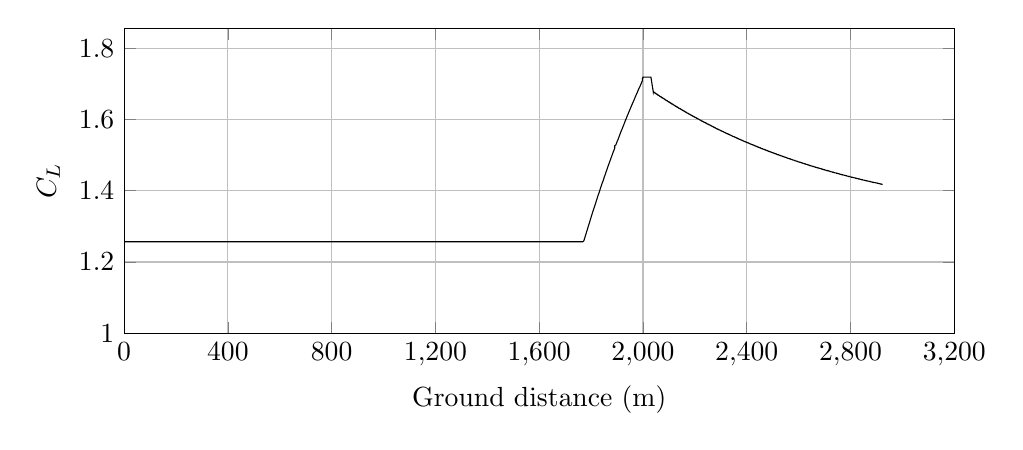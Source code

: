 %CL_vs_GroundDistance
\begin{tikzpicture}

\begin{axis}[
width=\textwidth,
height=0.45\textwidth,
scaled ticks=false, tick label style={/pgf/number format/fixed},
xmin=0.0,
xmax=3200,
xtick={0,400,800,1200,1600,2000,2400,2800,3200},
xlabel={Ground distance (m)},
xmajorgrids,
ymin=1.0,
ymax=1.856,
ylabel={$C_L$},
ymajorgrids,
legend style={at={(1.03,0.5)},anchor=west,draw=black,fill=white,legend cell align=left}
]

\addplot [
color=black,
solid
]
table[row sep=crcr]{
1.36E-8	1.257\\
3.027E-7	1.257\\
2.959E-6	1.257\\
1.539E-5	1.257\\
5.361E-5	1.257\\
1.622E-4	1.257\\
3.721E-4	1.257\\
6.84E-4	1.257\\
0.001	1.257\\
0.002	1.257\\
0.002	1.257\\
0.003	1.257\\
0.004	1.257\\
0.005	1.257\\
0.006	1.257\\
0.007	1.257\\
0.008	1.257\\
0.009	1.257\\
0.01	1.257\\
0.012	1.257\\
0.013	1.257\\
0.015	1.257\\
0.017	1.257\\
0.019	1.257\\
0.021	1.257\\
0.023	1.257\\
0.025	1.257\\
0.027	1.257\\
0.03	1.257\\
0.032	1.257\\
0.035	1.257\\
0.037	1.257\\
0.04	1.257\\
0.043	1.257\\
0.046	1.257\\
0.049	1.257\\
0.052	1.257\\
0.055	1.257\\
0.059	1.257\\
0.062	1.257\\
0.066	1.257\\
0.07	1.257\\
0.073	1.257\\
0.077	1.257\\
0.081	1.257\\
0.085	1.257\\
0.09	1.257\\
0.094	1.257\\
0.098	1.257\\
0.103	1.257\\
0.108	1.257\\
0.112	1.257\\
0.117	1.257\\
0.122	1.257\\
0.127	1.257\\
0.132	1.257\\
0.138	1.257\\
0.143	1.257\\
0.148	1.257\\
0.154	1.257\\
0.16	1.257\\
0.166	1.257\\
0.172	1.257\\
0.178	1.257\\
0.184	1.257\\
0.19	1.257\\
0.196	1.257\\
0.203	1.257\\
0.21	1.257\\
0.216	1.257\\
0.223	1.257\\
0.23	1.257\\
0.237	1.257\\
0.244	1.257\\
0.251	1.257\\
0.259	1.257\\
0.266	1.257\\
0.274	1.257\\
0.282	1.257\\
0.289	1.257\\
0.298	1.257\\
0.306	1.257\\
0.314	1.257\\
0.322	1.257\\
0.33	1.257\\
0.339	1.257\\
0.347	1.257\\
0.356	1.257\\
0.365	1.257\\
0.374	1.257\\
0.384	1.257\\
0.393	1.257\\
0.402	1.257\\
0.412	1.257\\
0.421	1.257\\
0.431	1.257\\
0.441	1.257\\
0.451	1.257\\
0.461	1.257\\
0.472	1.257\\
0.482	1.257\\
0.493	1.257\\
0.504	1.257\\
0.514	1.257\\
0.525	1.257\\
0.536	1.257\\
0.547	1.257\\
0.559	1.257\\
0.57	1.257\\
0.582	1.257\\
0.594	1.257\\
0.605	1.257\\
0.617	1.257\\
0.63	1.257\\
0.642	1.257\\
0.654	1.257\\
0.667	1.257\\
0.68	1.257\\
0.693	1.257\\
0.706	1.257\\
0.718	1.257\\
0.732	1.257\\
0.745	1.257\\
0.759	1.257\\
0.773	1.257\\
0.786	1.257\\
0.8	1.257\\
0.815	1.257\\
0.829	1.257\\
0.844	1.257\\
0.858	1.257\\
0.873	1.257\\
0.888	1.257\\
0.903	1.257\\
0.918	1.257\\
0.934	1.257\\
0.949	1.257\\
0.965	1.257\\
0.98	1.257\\
0.996	1.257\\
1.012	1.257\\
1.028	1.257\\
1.044	1.257\\
1.061	1.257\\
1.077	1.257\\
1.094	1.257\\
1.111	1.257\\
1.128	1.257\\
1.145	1.257\\
1.162	1.257\\
1.18	1.257\\
1.198	1.257\\
1.215	1.257\\
1.234	1.257\\
1.252	1.257\\
1.27	1.257\\
1.289	1.257\\
1.308	1.257\\
1.327	1.257\\
1.346	1.257\\
1.365	1.257\\
1.385	1.257\\
1.405	1.257\\
1.425	1.257\\
1.445	1.257\\
1.466	1.257\\
1.485	1.257\\
1.505	1.257\\
1.526	1.257\\
1.546	1.257\\
1.567	1.257\\
1.588	1.257\\
1.609	1.257\\
1.63	1.257\\
1.652	1.257\\
1.674	1.257\\
1.696	1.257\\
1.717	1.257\\
1.74	1.257\\
1.763	1.257\\
1.786	1.257\\
1.809	1.257\\
1.832	1.257\\
1.856	1.257\\
1.879	1.257\\
1.903	1.257\\
1.927	1.257\\
1.952	1.257\\
1.976	1.257\\
2.0	1.257\\
2.025	1.257\\
2.05	1.257\\
2.075	1.257\\
2.1	1.257\\
2.126	1.257\\
2.152	1.257\\
2.177	1.257\\
2.203	1.257\\
2.23	1.257\\
2.257	1.257\\
2.284	1.257\\
2.311	1.257\\
2.339	1.257\\
2.366	1.257\\
2.394	1.257\\
2.422	1.257\\
2.45	1.257\\
2.479	1.257\\
2.507	1.257\\
2.535	1.257\\
2.563	1.257\\
2.592	1.257\\
2.621	1.257\\
2.65	1.257\\
2.68	1.257\\
2.709	1.257\\
2.74	1.257\\
2.77	1.257\\
2.801	1.257\\
2.832	1.257\\
2.862	1.257\\
2.893	1.257\\
2.924	1.257\\
2.955	1.257\\
2.987	1.257\\
3.019	1.257\\
3.051	1.257\\
3.083	1.257\\
3.115	1.257\\
3.149	1.257\\
3.182	1.257\\
3.214	1.257\\
3.248	1.257\\
3.282	1.257\\
3.316	1.257\\
3.351	1.257\\
3.386	1.257\\
3.422	1.257\\
3.456	1.257\\
3.491	1.257\\
3.526	1.257\\
3.561	1.257\\
3.597	1.257\\
3.633	1.257\\
3.67	1.257\\
3.708	1.257\\
3.745	1.257\\
3.783	1.257\\
3.821	1.257\\
3.859	1.257\\
3.897	1.257\\
3.935	1.257\\
3.974	1.257\\
4.012	1.257\\
4.052	1.257\\
4.09	1.257\\
4.129	1.257\\
4.168	1.257\\
4.208	1.257\\
4.248	1.257\\
4.289	1.257\\
4.33	1.257\\
4.371	1.257\\
4.412	1.257\\
4.454	1.257\\
4.495	1.257\\
4.537	1.257\\
4.581	1.257\\
4.623	1.257\\
4.666	1.257\\
4.709	1.257\\
4.752	1.257\\
4.796	1.257\\
4.841	1.257\\
4.885	1.257\\
4.929	1.257\\
4.973	1.257\\
5.017	1.257\\
5.063	1.257\\
5.108	1.257\\
5.154	1.257\\
5.199	1.257\\
5.244	1.257\\
5.292	1.257\\
5.338	1.257\\
5.386	1.257\\
5.434	1.257\\
5.481	1.257\\
5.53	1.257\\
5.579	1.257\\
5.626	1.257\\
5.675	1.257\\
5.725	1.257\\
5.774	1.257\\
5.826	1.257\\
5.874	1.257\\
5.923	1.257\\
5.973	1.257\\
6.023	1.257\\
6.074	1.257\\
6.125	1.257\\
6.177	1.257\\
6.23	1.257\\
6.283	1.257\\
6.335	1.257\\
6.388	1.257\\
6.441	1.257\\
6.495	1.257\\
6.55	1.257\\
6.604	1.257\\
6.658	1.257\\
6.712	1.257\\
6.767	1.257\\
6.822	1.257\\
6.877	1.257\\
6.934	1.257\\
6.989	1.257\\
7.046	1.257\\
7.103	1.257\\
7.16	1.257\\
7.218	1.257\\
7.277	1.257\\
7.335	1.257\\
7.393	1.257\\
7.452	1.257\\
7.512	1.257\\
7.573	1.257\\
7.632	1.257\\
7.693	1.257\\
7.753	1.257\\
7.814	1.257\\
7.876	1.257\\
7.938	1.257\\
8.001	1.257\\
8.065	1.257\\
8.127	1.257\\
8.19	1.257\\
8.253	1.257\\
8.316	1.257\\
8.38	1.257\\
8.445	1.257\\
8.51	1.257\\
8.574	1.257\\
8.639	1.257\\
8.707	1.257\\
8.773	1.257\\
8.839	1.257\\
8.906	1.257\\
8.972	1.257\\
9.039	1.257\\
9.107	1.257\\
9.175	1.257\\
9.244	1.257\\
9.312	1.257\\
9.382	1.257\\
9.451	1.257\\
9.521	1.257\\
9.591	1.257\\
9.662	1.257\\
9.734	1.257\\
9.806	1.257\\
9.878	1.257\\
9.952	1.257\\
10.024	1.257\\
10.096	1.257\\
10.168	1.257\\
10.241	1.257\\
10.315	1.257\\
10.39	1.257\\
10.465	1.257\\
10.541	1.257\\
10.618	1.257\\
10.693	1.257\\
10.77	1.257\\
10.847	1.257\\
10.925	1.257\\
11.003	1.257\\
11.082	1.257\\
11.159	1.257\\
11.239	1.257\\
11.317	1.257\\
11.396	1.257\\
11.478	1.257\\
11.557	1.257\\
11.637	1.257\\
11.718	1.257\\
11.8	1.257\\
11.882	1.257\\
11.964	1.257\\
12.046	1.257\\
12.13	1.257\\
12.214	1.257\\
12.296	1.257\\
12.381	1.257\\
12.465	1.257\\
12.55	1.257\\
12.635	1.257\\
12.721	1.257\\
12.807	1.257\\
12.893	1.257\\
12.978	1.257\\
13.065	1.257\\
13.152	1.257\\
13.241	1.257\\
13.33	1.257\\
13.417	1.257\\
13.507	1.257\\
13.596	1.257\\
13.687	1.257\\
13.779	1.257\\
13.873	1.257\\
13.964	1.257\\
14.056	1.257\\
14.149	1.257\\
14.243	1.257\\
14.339	1.257\\
14.431	1.257\\
14.524	1.257\\
14.619	1.257\\
14.715	1.257\\
14.81	1.257\\
14.903	1.257\\
15.001	1.257\\
15.098	1.257\\
15.197	1.257\\
15.295	1.257\\
15.393	1.257\\
15.49	1.257\\
15.588	1.257\\
15.688	1.257\\
15.787	1.257\\
15.887	1.257\\
15.988	1.257\\
16.088	1.257\\
16.191	1.257\\
16.292	1.257\\
16.396	1.257\\
16.498	1.257\\
16.601	1.257\\
16.706	1.257\\
16.811	1.257\\
16.918	1.257\\
17.023	1.257\\
17.129	1.257\\
17.235	1.257\\
17.341	1.257\\
17.448	1.257\\
17.557	1.257\\
17.666	1.257\\
17.775	1.257\\
17.885	1.257\\
17.996	1.257\\
18.109	1.257\\
18.22	1.257\\
18.333	1.257\\
18.445	1.257\\
18.557	1.257\\
18.669	1.257\\
18.782	1.257\\
18.896	1.257\\
19.009	1.257\\
19.124	1.257\\
19.241	1.257\\
19.355	1.257\\
19.47	1.257\\
19.585	1.257\\
19.705	1.257\\
19.821	1.257\\
19.941	1.257\\
20.061	1.257\\
20.177	1.257\\
20.298	1.257\\
20.42	1.257\\
20.542	1.257\\
20.662	1.257\\
20.784	1.257\\
20.904	1.257\\
21.028	1.257\\
21.148	1.257\\
21.271	1.257\\
21.393	1.257\\
21.514	1.257\\
21.637	1.257\\
21.759	1.257\\
21.885	1.257\\
22.01	1.257\\
22.136	1.257\\
22.264	1.257\\
22.393	1.257\\
22.521	1.257\\
22.649	1.257\\
22.775	1.257\\
22.903	1.257\\
23.032	1.257\\
23.163	1.257\\
23.295	1.257\\
23.427	1.257\\
23.559	1.257\\
23.687	1.257\\
23.818	1.257\\
23.948	1.257\\
24.077	1.257\\
24.21	1.257\\
24.345	1.257\\
24.477	1.257\\
24.61	1.257\\
24.747	1.257\\
24.883	1.257\\
25.017	1.257\\
25.154	1.257\\
25.29	1.257\\
25.425	1.257\\
25.562	1.257\\
25.701	1.257\\
25.837	1.257\\
25.975	1.257\\
26.003	1.257\\
26.021	1.257\\
26.031	1.257\\
26.058	1.257\\
26.061	1.257\\
26.064	1.257\\
26.066	1.257\\
26.068	1.257\\
26.07	1.257\\
26.078	1.257\\
26.103	1.257\\
26.167	1.257\\
26.298	1.257\\
26.427	1.257\\
26.556	1.257\\
26.686	1.257\\
26.818	1.257\\
26.949	1.257\\
27.08	1.257\\
27.215	1.257\\
27.348	1.257\\
27.482	1.257\\
27.617	1.257\\
27.753	1.257\\
27.889	1.257\\
28.024	1.257\\
28.161	1.257\\
28.298	1.257\\
28.435	1.257\\
28.574	1.257\\
28.714	1.257\\
28.853	1.257\\
28.992	1.257\\
29.133	1.257\\
29.275	1.257\\
29.416	1.257\\
29.558	1.257\\
29.702	1.257\\
29.847	1.257\\
29.99	1.257\\
30.132	1.257\\
30.277	1.257\\
30.422	1.257\\
30.566	1.257\\
30.712	1.257\\
30.857	1.257\\
31.007	1.257\\
31.154	1.257\\
31.303	1.257\\
31.451	1.257\\
31.603	1.257\\
31.755	1.257\\
31.906	1.257\\
32.056	1.257\\
32.21	1.257\\
32.36	1.257\\
32.512	1.257\\
32.665	1.257\\
32.821	1.257\\
32.977	1.257\\
33.131	1.257\\
33.289	1.257\\
33.444	1.257\\
33.6	1.257\\
33.757	1.257\\
33.917	1.257\\
34.074	1.257\\
34.233	1.257\\
34.393	1.257\\
34.554	1.257\\
34.714	1.257\\
34.876	1.257\\
35.037	1.257\\
35.2	1.257\\
35.363	1.257\\
35.527	1.257\\
35.691	1.257\\
35.855	1.257\\
36.017	1.257\\
36.182	1.257\\
36.349	1.257\\
36.514	1.257\\
36.681	1.257\\
36.846	1.257\\
37.013	1.257\\
37.182	1.257\\
37.351	1.257\\
37.52	1.257\\
37.69	1.257\\
37.86	1.257\\
38.028	1.257\\
38.199	1.257\\
38.373	1.257\\
38.547	1.257\\
38.719	1.257\\
38.892	1.257\\
39.062	1.257\\
39.238	1.257\\
39.412	1.257\\
39.585	1.257\\
39.761	1.257\\
39.937	1.257\\
40.114	1.257\\
40.291	1.257\\
40.468	1.257\\
40.646	1.257\\
40.824	1.257\\
41.001	1.257\\
41.18	1.257\\
41.36	1.257\\
41.539	1.257\\
41.72	1.257\\
41.899	1.257\\
42.081	1.257\\
42.265	1.257\\
42.445	1.257\\
42.627	1.257\\
42.811	1.257\\
42.994	1.257\\
43.178	1.257\\
43.362	1.257\\
43.546	1.257\\
43.732	1.257\\
43.917	1.257\\
44.105	1.257\\
44.294	1.257\\
44.479	1.257\\
44.665	1.257\\
44.852	1.257\\
45.038	1.257\\
45.227	1.257\\
45.416	1.257\\
45.605	1.257\\
45.794	1.257\\
45.987	1.257\\
46.178	1.257\\
46.368	1.257\\
46.559	1.257\\
46.751	1.257\\
46.942	1.257\\
47.137	1.257\\
47.334	1.257\\
47.53	1.257\\
47.723	1.257\\
47.919	1.257\\
48.113	1.257\\
48.311	1.257\\
48.509	1.257\\
48.705	1.257\\
48.903	1.257\\
49.1	1.257\\
49.297	1.257\\
49.495	1.257\\
49.694	1.257\\
49.895	1.257\\
50.097	1.257\\
50.296	1.257\\
50.498	1.257\\
50.7	1.257\\
50.903	1.257\\
51.105	1.257\\
51.308	1.257\\
51.51	1.257\\
51.714	1.257\\
51.918	1.257\\
52.121	1.257\\
52.326	1.257\\
52.532	1.257\\
52.739	1.257\\
52.944	1.257\\
53.154	1.257\\
53.361	1.257\\
53.571	1.257\\
53.778	1.257\\
53.988	1.257\\
54.196	1.257\\
54.407	1.257\\
54.617	1.257\\
54.827	1.257\\
55.04	1.257\\
55.254	1.257\\
55.467	1.257\\
55.681	1.257\\
55.895	1.257\\
56.109	1.257\\
56.326	1.257\\
56.542	1.257\\
56.761	1.257\\
56.977	1.257\\
57.196	1.257\\
57.413	1.257\\
57.634	1.257\\
57.854	1.257\\
58.074	1.257\\
58.294	1.257\\
58.516	1.257\\
58.738	1.257\\
58.96	1.257\\
59.183	1.257\\
59.406	1.257\\
59.631	1.257\\
59.856	1.257\\
60.084	1.257\\
60.308	1.257\\
60.535	1.257\\
60.764	1.257\\
60.991	1.257\\
61.218	1.257\\
61.447	1.257\\
61.674	1.257\\
61.907	1.257\\
62.137	1.257\\
62.366	1.257\\
62.596	1.257\\
62.828	1.257\\
63.06	1.257\\
63.293	1.257\\
63.526	1.257\\
63.76	1.257\\
63.993	1.257\\
64.231	1.257\\
64.471	1.257\\
64.709	1.257\\
64.949	1.257\\
65.187	1.257\\
65.427	1.257\\
65.666	1.257\\
65.909	1.257\\
66.151	1.257\\
66.395	1.257\\
66.638	1.257\\
66.882	1.257\\
67.124	1.257\\
67.368	1.257\\
67.616	1.257\\
67.861	1.257\\
68.11	1.257\\
68.356	1.257\\
68.605	1.257\\
68.855	1.257\\
69.104	1.257\\
69.358	1.257\\
69.612	1.257\\
69.863	1.257\\
70.117	1.257\\
70.371	1.257\\
70.625	1.257\\
70.88	1.257\\
71.135	1.257\\
71.395	1.257\\
71.653	1.257\\
71.915	1.257\\
72.172	1.257\\
72.433	1.257\\
72.693	1.257\\
72.956	1.257\\
73.217	1.257\\
73.482	1.257\\
73.743	1.257\\
74.008	1.257\\
74.275	1.257\\
74.545	1.257\\
74.816	1.257\\
75.083	1.257\\
75.354	1.257\\
75.628	1.257\\
75.899	1.257\\
76.17	1.257\\
76.443	1.257\\
76.716	1.257\\
76.993	1.257\\
77.27	1.257\\
77.548	1.257\\
77.826	1.257\\
78.104	1.257\\
78.386	1.257\\
78.669	1.257\\
78.954	1.257\\
79.237	1.257\\
79.519	1.257\\
79.806	1.257\\
80.092	1.257\\
80.379	1.257\\
80.669	1.257\\
80.96	1.257\\
81.251	1.257\\
81.543	1.257\\
81.836	1.257\\
82.131	1.257\\
82.428	1.257\\
82.728	1.257\\
83.027	1.257\\
83.33	1.257\\
83.63	1.257\\
83.93	1.257\\
84.234	1.257\\
84.537	1.257\\
84.841	1.257\\
85.148	1.257\\
85.455	1.257\\
85.762	1.257\\
86.072	1.257\\
86.384	1.257\\
86.697	1.257\\
87.012	1.257\\
87.327	1.257\\
87.645	1.257\\
87.962	1.257\\
88.278	1.257\\
88.601	1.257\\
88.921	1.257\\
89.242	1.257\\
89.566	1.257\\
89.888	1.257\\
90.214	1.257\\
90.541	1.257\\
90.867	1.257\\
91.197	1.257\\
91.527	1.257\\
91.856	1.257\\
92.191	1.257\\
92.528	1.257\\
92.867	1.257\\
93.203	1.257\\
93.537	1.257\\
93.876	1.257\\
94.209	1.257\\
94.55	1.257\\
94.891	1.257\\
95.231	1.257\\
95.574	1.257\\
95.914	1.257\\
96.257	1.257\\
96.6	1.257\\
96.942	1.257\\
97.286	1.257\\
97.629	1.257\\
97.971	1.257\\
98.312	1.257\\
98.656	1.257\\
99.001	1.257\\
99.35	1.257\\
99.695	1.257\\
100.041	1.257\\
100.386	1.257\\
100.729	1.257\\
101.074	1.257\\
101.419	1.257\\
101.763	1.257\\
102.111	1.257\\
102.456	1.257\\
102.798	1.257\\
103.141	1.257\\
103.485	1.257\\
103.829	1.257\\
104.172	1.257\\
104.512	1.257\\
104.86	1.257\\
105.205	1.257\\
105.548	1.257\\
105.888	1.257\\
106.233	1.257\\
106.575	1.257\\
106.916	1.257\\
107.257	1.257\\
107.599	1.257\\
107.937	1.257\\
108.275	1.257\\
108.288	1.257\\
108.3	1.257\\
108.309	1.257\\
108.317	1.257\\
108.325	1.257\\
108.339	1.257\\
108.351	1.257\\
108.395	1.257\\
108.53	1.257\\
108.799	1.257\\
109.105	1.257\\
109.415	1.257\\
109.723	1.257\\
110.032	1.257\\
110.341	1.257\\
110.653	1.257\\
110.971	1.257\\
111.289	1.257\\
111.609	1.257\\
111.928	1.257\\
112.248	1.257\\
112.572	1.257\\
112.895	1.257\\
113.22	1.257\\
113.549	1.257\\
113.877	1.257\\
114.209	1.257\\
114.541	1.257\\
114.878	1.257\\
115.216	1.257\\
115.555	1.257\\
115.897	1.257\\
116.24	1.257\\
116.585	1.257\\
116.928	1.257\\
117.275	1.257\\
117.624	1.257\\
117.974	1.257\\
118.327	1.257\\
118.682	1.257\\
119.039	1.257\\
119.397	1.257\\
119.755	1.257\\
120.113	1.257\\
120.474	1.257\\
120.841	1.257\\
121.205	1.257\\
121.573	1.257\\
121.941	1.257\\
122.31	1.257\\
122.683	1.257\\
123.053	1.257\\
123.428	1.257\\
123.804	1.257\\
124.178	1.257\\
124.552	1.257\\
124.926	1.257\\
125.305	1.257\\
125.681	1.257\\
126.061	1.257\\
126.445	1.257\\
126.827	1.257\\
127.207	1.257\\
127.593	1.257\\
127.971	1.257\\
128.355	1.257\\
128.737	1.257\\
129.12	1.257\\
129.501	1.257\\
129.884	1.257\\
130.268	1.257\\
130.652	1.257\\
131.037	1.257\\
131.423	1.257\\
131.809	1.257\\
132.193	1.257\\
132.58	1.257\\
132.962	1.257\\
133.345	1.257\\
133.728	1.257\\
134.115	1.257\\
134.501	1.257\\
134.886	1.257\\
135.27	1.257\\
135.651	1.257\\
136.035	1.257\\
136.417	1.257\\
136.799	1.257\\
137.18	1.257\\
137.564	1.257\\
137.945	1.257\\
138.33	1.257\\
138.713	1.257\\
139.096	1.257\\
139.48	1.257\\
139.863	1.257\\
140.247	1.257\\
140.632	1.257\\
141.016	1.257\\
141.4	1.257\\
141.784	1.257\\
142.167	1.257\\
142.552	1.257\\
142.936	1.257\\
143.322	1.257\\
143.706	1.257\\
144.09	1.257\\
144.477	1.257\\
144.864	1.257\\
145.248	1.257\\
145.63	1.257\\
146.013	1.257\\
146.397	1.257\\
146.78	1.257\\
147.165	1.257\\
147.547	1.257\\
147.931	1.257\\
148.315	1.257\\
148.7	1.257\\
149.087	1.257\\
149.471	1.257\\
149.855	1.257\\
150.238	1.257\\
150.622	1.257\\
151.008	1.257\\
151.395	1.257\\
151.78	1.257\\
152.165	1.257\\
152.551	1.257\\
152.94	1.257\\
153.325	1.257\\
153.712	1.257\\
154.1	1.257\\
154.489	1.257\\
154.879	1.257\\
155.268	1.257\\
155.656	1.257\\
156.044	1.257\\
156.435	1.257\\
156.821	1.257\\
157.211	1.257\\
157.6	1.257\\
157.99	1.257\\
158.381	1.257\\
158.773	1.257\\
159.164	1.257\\
159.554	1.257\\
159.946	1.257\\
160.338	1.257\\
160.73	1.257\\
161.124	1.257\\
161.519	1.257\\
161.914	1.257\\
162.31	1.257\\
162.706	1.257\\
163.103	1.257\\
163.5	1.257\\
163.896	1.257\\
164.293	1.257\\
164.688	1.257\\
165.086	1.257\\
165.485	1.257\\
165.883	1.257\\
166.282	1.257\\
166.683	1.257\\
167.085	1.257\\
167.486	1.257\\
167.889	1.257\\
168.29	1.257\\
168.692	1.257\\
169.097	1.257\\
169.501	1.257\\
169.907	1.257\\
170.312	1.257\\
170.718	1.257\\
171.124	1.257\\
171.533	1.257\\
171.942	1.257\\
172.35	1.257\\
172.76	1.257\\
173.171	1.257\\
173.583	1.257\\
173.993	1.257\\
174.401	1.257\\
174.816	1.257\\
175.23	1.257\\
175.643	1.257\\
176.054	1.257\\
176.469	1.257\\
176.883	1.257\\
177.3	1.257\\
177.719	1.257\\
178.135	1.257\\
178.555	1.257\\
178.975	1.257\\
179.397	1.257\\
179.818	1.257\\
180.241	1.257\\
180.666	1.257\\
181.09	1.257\\
181.514	1.257\\
181.611	1.257\\
181.938	1.257\\
182.363	1.257\\
183.208	1.257\\
184.086	1.257\\
184.964	1.257\\
185.846	1.257\\
186.726	1.257\\
187.618	1.257\\
188.504	1.257\\
189.393	1.257\\
190.283	1.257\\
191.176	1.257\\
192.066	1.257\\
192.962	1.257\\
193.856	1.257\\
194.761	1.257\\
195.671	1.257\\
196.574	1.257\\
197.491	1.257\\
198.403	1.257\\
199.321	1.257\\
200.235	1.257\\
201.149	1.257\\
202.068	1.257\\
202.986	1.257\\
203.91	1.257\\
204.835	1.257\\
205.762	1.257\\
206.694	1.257\\
207.628	1.257\\
208.56	1.257\\
209.499	1.257\\
210.44	1.257\\
211.375	1.257\\
212.318	1.257\\
213.271	1.257\\
214.218	1.257\\
215.175	1.257\\
216.132	1.257\\
217.082	1.257\\
218.037	1.257\\
218.992	1.257\\
219.953	1.257\\
220.913	1.257\\
221.882	1.257\\
222.853	1.257\\
223.821	1.257\\
224.792	1.257\\
225.779	1.257\\
226.759	1.257\\
227.738	1.257\\
228.719	1.257\\
229.716	1.257\\
230.713	1.257\\
231.71	1.257\\
232.71	1.257\\
233.705	1.257\\
234.71	1.257\\
235.714	1.257\\
236.732	1.257\\
237.747	1.257\\
238.761	1.257\\
239.785	1.257\\
240.81	1.257\\
241.835	1.257\\
242.864	1.257\\
243.891	1.257\\
244.925	1.257\\
245.954	1.257\\
246.987	1.257\\
248.037	1.257\\
249.07	1.257\\
250.122	1.257\\
251.191	1.257\\
252.253	1.257\\
253.306	1.257\\
254.37	1.257\\
255.431	1.257\\
256.51	1.257\\
257.591	1.257\\
258.684	1.257\\
259.764	1.257\\
260.858	1.257\\
261.944	1.257\\
263.042	1.257\\
264.16	1.257\\
265.27	1.257\\
266.384	1.257\\
267.485	1.257\\
268.591	1.257\\
269.716	1.257\\
270.845	1.257\\
271.989	1.257\\
273.129	1.257\\
274.26	1.257\\
275.414	1.257\\
276.574	1.257\\
277.726	1.257\\
278.873	1.257\\
280.029	1.257\\
281.177	1.257\\
282.352	1.257\\
283.552	1.257\\
284.758	1.257\\
285.942	1.257\\
287.122	1.257\\
288.338	1.257\\
289.546	1.257\\
290.762	1.257\\
291.975	1.257\\
293.197	1.257\\
294.443	1.257\\
295.675	1.257\\
296.914	1.257\\
298.177	1.257\\
299.457	1.257\\
300.711	1.257\\
301.969	1.257\\
303.249	1.257\\
304.511	1.257\\
305.789	1.257\\
307.057	1.257\\
308.361	1.257\\
309.644	1.257\\
310.935	1.257\\
312.225	1.257\\
313.534	1.257\\
314.841	1.257\\
316.14	1.257\\
317.444	1.257\\
318.746	1.257\\
320.063	1.257\\
321.376	1.257\\
322.716	1.257\\
324.024	1.257\\
325.343	1.257\\
326.667	1.257\\
327.979	1.257\\
329.294	1.257\\
330.619	1.257\\
331.929	1.257\\
333.24	1.257\\
334.558	1.257\\
335.863	1.257\\
337.168	1.257\\
338.482	1.257\\
339.774	1.257\\
341.077	1.257\\
342.377	1.257\\
343.662	1.257\\
344.931	1.257\\
346.209	1.257\\
347.479	1.257\\
348.746	1.257\\
350.002	1.257\\
351.263	1.257\\
352.522	1.257\\
353.784	1.257\\
355.036	1.257\\
356.284	1.257\\
356.533	1.257\\
356.702	1.257\\
356.786	1.257\\
356.843	1.257\\
356.888	1.257\\
356.919	1.257\\
356.962	1.257\\
356.986	1.257\\
356.996	1.257\\
357.006	1.257\\
357.054	1.257\\
357.209	1.257\\
357.668	1.257\\
358.588	1.257\\
359.661	1.257\\
360.745	1.257\\
361.83	1.257\\
362.927	1.257\\
364.029	1.257\\
365.137	1.257\\
366.249	1.257\\
367.361	1.257\\
368.486	1.257\\
369.616	1.257\\
370.756	1.257\\
371.904	1.257\\
373.045	1.257\\
374.198	1.257\\
375.354	1.257\\
376.514	1.257\\
377.684	1.257\\
378.858	1.257\\
380.037	1.257\\
381.222	1.257\\
382.417	1.257\\
383.615	1.257\\
384.821	1.257\\
386.044	1.257\\
387.276	1.257\\
388.51	1.257\\
389.737	1.257\\
390.981	1.257\\
392.232	1.257\\
393.481	1.257\\
394.742	1.257\\
396.02	1.257\\
397.28	1.257\\
398.573	1.257\\
399.85	1.257\\
401.123	1.257\\
402.424	1.257\\
403.732	1.257\\
405.036	1.257\\
406.339	1.257\\
407.651	1.257\\
408.96	1.257\\
410.276	1.257\\
411.591	1.257\\
412.912	1.257\\
414.226	1.257\\
415.534	1.257\\
416.846	1.257\\
418.159	1.257\\
419.473	1.257\\
420.801	1.257\\
422.123	1.257\\
423.434	1.257\\
424.749	1.257\\
426.052	1.257\\
427.362	1.257\\
428.662	1.257\\
429.975	1.257\\
431.282	1.257\\
432.578	1.257\\
433.876	1.257\\
435.176	1.257\\
436.477	1.257\\
437.777	1.257\\
439.072	1.257\\
440.345	1.257\\
441.63	1.257\\
442.911	1.257\\
444.191	1.257\\
445.464	1.257\\
446.739	1.257\\
448.014	1.257\\
449.29	1.257\\
450.55	1.257\\
451.814	1.257\\
453.07	1.257\\
454.332	1.257\\
455.585	1.257\\
456.842	1.257\\
458.098	1.257\\
459.335	1.257\\
460.593	1.257\\
461.841	1.257\\
463.084	1.257\\
464.336	1.257\\
465.589	1.257\\
466.826	1.257\\
468.071	1.257\\
469.307	1.257\\
470.558	1.257\\
471.799	1.257\\
473.035	1.257\\
474.272	1.257\\
475.509	1.257\\
476.748	1.257\\
477.987	1.257\\
479.227	1.257\\
480.46	1.257\\
481.696	1.257\\
482.927	1.257\\
484.152	1.257\\
485.38	1.257\\
486.615	1.257\\
487.844	1.257\\
489.07	1.257\\
490.3	1.257\\
491.524	1.257\\
492.755	1.257\\
493.988	1.257\\
495.215	1.257\\
496.434	1.257\\
497.656	1.257\\
498.877	1.257\\
500.106	1.257\\
501.333	1.257\\
502.565	1.257\\
503.783	1.257\\
505.002	1.257\\
506.229	1.257\\
507.458	1.257\\
508.683	1.257\\
509.918	1.257\\
511.142	1.257\\
512.366	1.257\\
513.589	1.257\\
514.807	1.257\\
516.031	1.257\\
517.256	1.257\\
518.48	1.257\\
519.706	1.257\\
520.932	1.257\\
522.16	1.257\\
523.391	1.257\\
524.614	1.257\\
525.84	1.257\\
527.062	1.257\\
528.297	1.257\\
529.526	1.257\\
530.761	1.257\\
531.993	1.257\\
533.225	1.257\\
534.458	1.257\\
535.688	1.257\\
536.92	1.257\\
538.149	1.257\\
539.381	1.257\\
540.61	1.257\\
541.85	1.257\\
543.083	1.257\\
544.319	1.257\\
545.559	1.257\\
546.791	1.257\\
548.034	1.257\\
549.272	1.257\\
550.517	1.257\\
551.762	1.257\\
552.998	1.257\\
554.243	1.257\\
555.484	1.257\\
556.732	1.257\\
557.98	1.257\\
559.227	1.257\\
560.477	1.257\\
561.725	1.257\\
562.976	1.257\\
564.223	1.257\\
565.476	1.257\\
566.728	1.257\\
567.981	1.257\\
569.242	1.257\\
570.508	1.257\\
571.765	1.257\\
573.023	1.257\\
574.28	1.257\\
575.542	1.257\\
576.806	1.257\\
578.07	1.257\\
579.338	1.257\\
580.602	1.257\\
581.871	1.257\\
583.148	1.257\\
584.416	1.257\\
585.693	1.257\\
586.969	1.257\\
588.24	1.257\\
589.52	1.257\\
590.802	1.257\\
592.079	1.257\\
593.361	1.257\\
594.649	1.257\\
595.935	1.257\\
597.219	1.257\\
598.503	1.257\\
599.797	1.257\\
601.085	1.257\\
602.369	1.257\\
603.665	1.257\\
604.965	1.257\\
606.263	1.257\\
607.56	1.257\\
608.86	1.257\\
610.163	1.257\\
611.464	1.257\\
612.771	1.257\\
614.077	1.257\\
615.387	1.257\\
616.703	1.257\\
618.012	1.257\\
619.317	1.257\\
620.634	1.257\\
621.945	1.257\\
623.258	1.257\\
624.583	1.257\\
625.911	1.257\\
627.234	1.257\\
628.561	1.257\\
629.891	1.257\\
631.225	1.257\\
632.564	1.257\\
633.902	1.257\\
635.24	1.257\\
636.579	1.257\\
637.914	1.257\\
639.259	1.257\\
640.608	1.257\\
641.956	1.257\\
643.311	1.257\\
644.664	1.257\\
646.02	1.257\\
647.377	1.257\\
648.743	1.257\\
650.104	1.257\\
651.474	1.257\\
652.844	1.257\\
654.218	1.257\\
655.589	1.257\\
656.967	1.257\\
658.344	1.257\\
659.729	1.257\\
661.112	1.257\\
662.505	1.257\\
663.89	1.257\\
665.274	1.257\\
666.664	1.257\\
668.064	1.257\\
669.464	1.257\\
670.868	1.257\\
672.28	1.257\\
673.687	1.257\\
675.104	1.257\\
676.515	1.257\\
677.931	1.257\\
679.355	1.257\\
680.773	1.257\\
682.187	1.257\\
683.616	1.257\\
685.054	1.257\\
686.485	1.257\\
687.926	1.257\\
689.363	1.257\\
690.804	1.257\\
692.255	1.257\\
693.702	1.257\\
695.156	1.257\\
696.621	1.257\\
698.087	1.257\\
699.546	1.257\\
701.012	1.257\\
702.477	1.257\\
703.946	1.257\\
705.421	1.257\\
706.9	1.257\\
708.391	1.257\\
709.88	1.257\\
711.378	1.257\\
712.878	1.257\\
714.376	1.257\\
715.889	1.257\\
717.397	1.257\\
718.907	1.257\\
720.424	1.257\\
721.946	1.257\\
723.47	1.257\\
725.0	1.257\\
726.537	1.257\\
728.08	1.257\\
729.622	1.257\\
731.164	1.257\\
732.727	1.257\\
734.285	1.257\\
735.849	1.257\\
737.425	1.257\\
739.003	1.257\\
740.578	1.257\\
742.166	1.257\\
743.75	1.257\\
745.346	1.257\\
746.947	1.257\\
748.555	1.257\\
750.165	1.257\\
751.79	1.257\\
753.408	1.257\\
755.042	1.257\\
756.679	1.257\\
758.326	1.257\\
759.981	1.257\\
761.628	1.257\\
763.286	1.257\\
764.955	1.257\\
766.632	1.257\\
768.308	1.257\\
769.998	1.257\\
771.693	1.257\\
773.39	1.257\\
775.099	1.257\\
776.822	1.257\\
778.548	1.257\\
780.284	1.257\\
782.033	1.257\\
783.779	1.257\\
785.535	1.257\\
787.304	1.257\\
789.078	1.257\\
790.859	1.257\\
792.656	1.257\\
794.459	1.257\\
796.29	1.257\\
798.116	1.257\\
799.954	1.257\\
801.805	1.257\\
803.671	1.257\\
805.542	1.257\\
807.438	1.257\\
809.334	1.257\\
811.251	1.257\\
813.18	1.257\\
815.14	1.257\\
817.096	1.257\\
819.087	1.257\\
821.091	1.257\\
823.104	1.257\\
825.141	1.257\\
827.199	1.257\\
829.284	1.257\\
831.386	1.257\\
833.518	1.257\\
835.651	1.257\\
837.816	1.257\\
840.018	1.257\\
842.244	1.257\\
844.487	1.257\\
846.751	1.257\\
849.044	1.257\\
851.371	1.257\\
853.711	1.257\\
856.074	1.257\\
858.435	1.257\\
860.792	1.257\\
863.151	1.257\\
865.51	1.257\\
867.825	1.257\\
870.117	1.257\\
872.401	1.257\\
874.672	1.257\\
876.911	1.257\\
879.139	1.257\\
881.325	1.257\\
883.502	1.257\\
885.633	1.257\\
887.766	1.257\\
889.873	1.257\\
891.969	1.257\\
894.052	1.257\\
896.109	1.257\\
898.156	1.257\\
900.182	1.257\\
902.197	1.257\\
904.2	1.257\\
906.176	1.257\\
908.146	1.257\\
910.101	1.257\\
912.054	1.257\\
913.987	1.257\\
915.909	1.257\\
917.824	1.257\\
919.724	1.257\\
921.614	1.257\\
923.5	1.257\\
925.37	1.257\\
927.237	1.257\\
929.095	1.257\\
929.463	1.257\\
929.74	1.257\\
929.981	1.257\\
930.134	1.257\\
930.239	1.257\\
930.312	1.257\\
930.374	1.257\\
930.443	1.257\\
930.514	1.257\\
930.533	1.257\\
930.554	1.257\\
930.67	1.257\\
931.174	1.257\\
932.919	1.257\\
934.723	1.257\\
936.534	1.257\\
938.356	1.257\\
940.182	1.257\\
942.022	1.257\\
943.874	1.257\\
945.747	1.257\\
947.63	1.257\\
949.523	1.257\\
951.425	1.257\\
953.344	1.257\\
955.289	1.257\\
957.238	1.257\\
959.202	1.257\\
961.181	1.257\\
963.171	1.257\\
965.179	1.257\\
967.202	1.257\\
969.248	1.257\\
971.311	1.257\\
973.392	1.257\\
975.5	1.257\\
977.634	1.257\\
979.771	1.257\\
981.93	1.257\\
984.113	1.257\\
986.315	1.257\\
988.537	1.257\\
990.783	1.257\\
993.035	1.257\\
995.303	1.257\\
997.595	1.257\\
999.895	1.257\\
1002.196	1.257\\
1004.523	1.257\\
1006.844	1.257\\
1009.154	1.257\\
1011.461	1.257\\
1013.755	1.257\\
1016.05	1.257\\
1018.35	1.257\\
1020.644	1.257\\
1022.914	1.257\\
1025.162	1.257\\
1027.41	1.257\\
1029.645	1.257\\
1031.878	1.257\\
1034.088	1.257\\
1036.261	1.257\\
1038.454	1.257\\
1040.606	1.257\\
1042.758	1.257\\
1044.895	1.257\\
1047.026	1.257\\
1049.137	1.257\\
1051.257	1.257\\
1053.359	1.257\\
1055.455	1.257\\
1057.534	1.257\\
1059.607	1.257\\
1061.673	1.257\\
1063.726	1.257\\
1065.774	1.257\\
1067.813	1.257\\
1069.86	1.257\\
1071.887	1.257\\
1073.913	1.257\\
1075.938	1.257\\
1077.953	1.257\\
1079.966	1.257\\
1081.964	1.257\\
1083.96	1.257\\
1085.951	1.257\\
1087.94	1.257\\
1089.919	1.257\\
1091.896	1.257\\
1093.864	1.257\\
1095.831	1.257\\
1097.802	1.257\\
1099.763	1.257\\
1101.717	1.257\\
1103.672	1.257\\
1105.616	1.257\\
1107.566	1.257\\
1109.508	1.257\\
1111.458	1.257\\
1113.407	1.257\\
1115.354	1.257\\
1117.305	1.257\\
1119.243	1.257\\
1121.17	1.257\\
1123.107	1.257\\
1125.032	1.257\\
1126.962	1.257\\
1128.888	1.257\\
1130.802	1.257\\
1132.726	1.257\\
1134.656	1.257\\
1136.582	1.257\\
1138.493	1.257\\
1140.409	1.257\\
1142.321	1.257\\
1144.234	1.257\\
1146.137	1.257\\
1148.042	1.257\\
1149.957	1.257\\
1151.86	1.257\\
1153.765	1.257\\
1155.681	1.257\\
1157.58	1.257\\
1159.492	1.257\\
1161.396	1.257\\
1163.304	1.257\\
1165.204	1.257\\
1167.097	1.257\\
1168.994	1.257\\
1170.899	1.257\\
1172.805	1.257\\
1174.704	1.257\\
1176.6	1.257\\
1178.5	1.257\\
1180.405	1.257\\
1182.304	1.257\\
1184.21	1.257\\
1186.115	1.257\\
1188.014	1.257\\
1189.911	1.257\\
1191.819	1.257\\
1193.717	1.257\\
1195.62	1.257\\
1197.525	1.257\\
1199.429	1.257\\
1201.329	1.257\\
1203.23	1.257\\
1205.135	1.257\\
1207.048	1.257\\
1208.961	1.257\\
1210.873	1.257\\
1212.784	1.257\\
1214.688	1.257\\
1216.591	1.257\\
1218.493	1.257\\
1220.403	1.257\\
1222.315	1.257\\
1224.224	1.257\\
1226.133	1.257\\
1228.042	1.257\\
1229.959	1.257\\
1231.872	1.257\\
1233.79	1.257\\
1235.712	1.257\\
1237.623	1.257\\
1239.546	1.257\\
1241.469	1.257\\
1243.396	1.257\\
1245.329	1.257\\
1247.252	1.257\\
1249.174	1.257\\
1251.103	1.257\\
1253.028	1.257\\
1254.954	1.257\\
1256.874	1.257\\
1258.801	1.257\\
1260.725	1.257\\
1262.664	1.257\\
1264.598	1.257\\
1266.537	1.257\\
1268.473	1.257\\
1270.421	1.257\\
1272.356	1.257\\
1274.294	1.257\\
1276.227	1.257\\
1278.175	1.257\\
1280.118	1.257\\
1282.064	1.257\\
1284.015	1.257\\
1285.965	1.257\\
1287.914	1.257\\
1289.868	1.257\\
1291.823	1.257\\
1293.784	1.257\\
1295.74	1.257\\
1297.702	1.257\\
1299.664	1.257\\
1301.634	1.257\\
1303.614	1.257\\
1305.588	1.257\\
1307.558	1.257\\
1309.537	1.257\\
1311.51	1.257\\
1313.487	1.257\\
1315.464	1.257\\
1317.452	1.257\\
1319.434	1.257\\
1321.428	1.257\\
1323.415	1.257\\
1325.409	1.257\\
1327.409	1.257\\
1329.412	1.257\\
1331.416	1.257\\
1333.416	1.257\\
1335.417	1.257\\
1337.421	1.257\\
1339.427	1.257\\
1341.429	1.257\\
1343.44	1.257\\
1345.452	1.257\\
1347.466	1.257\\
1349.487	1.257\\
1351.5	1.257\\
1353.533	1.257\\
1355.563	1.257\\
1357.589	1.257\\
1359.631	1.257\\
1361.665	1.257\\
1363.7	1.257\\
1365.743	1.257\\
1367.787	1.257\\
1369.834	1.257\\
1371.882	1.257\\
1373.929	1.257\\
1375.985	1.257\\
1378.042	1.257\\
1380.104	1.257\\
1382.169	1.257\\
1384.24	1.257\\
1386.306	1.257\\
1388.377	1.257\\
1390.448	1.257\\
1392.53	1.257\\
1394.608	1.257\\
1396.697	1.257\\
1398.786	1.257\\
1400.885	1.257\\
1402.975	1.257\\
1405.075	1.257\\
1407.185	1.257\\
1409.294	1.257\\
1411.399	1.257\\
1413.522	1.257\\
1415.641	1.257\\
1417.764	1.257\\
1419.888	1.257\\
1422.021	1.257\\
1424.149	1.257\\
1426.286	1.257\\
1428.431	1.257\\
1430.581	1.257\\
1432.732	1.257\\
1434.889	1.257\\
1437.043	1.257\\
1439.213	1.257\\
1441.38	1.257\\
1443.551	1.257\\
1445.732	1.257\\
1447.91	1.257\\
1450.094	1.257\\
1452.28	1.257\\
1454.465	1.257\\
1456.657	1.257\\
1458.843	1.257\\
1461.049	1.257\\
1463.251	1.257\\
1465.453	1.257\\
1467.663	1.257\\
1469.88	1.257\\
1472.101	1.257\\
1474.319	1.257\\
1476.537	1.257\\
1478.765	1.257\\
1481.006	1.257\\
1483.241	1.257\\
1485.481	1.257\\
1487.727	1.257\\
1489.995	1.257\\
1492.262	1.257\\
1494.532	1.257\\
1496.807	1.257\\
1499.089	1.257\\
1501.376	1.257\\
1503.664	1.257\\
1505.958	1.257\\
1508.252	1.257\\
1510.562	1.257\\
1512.875	1.257\\
1515.195	1.257\\
1517.529	1.257\\
1519.864	1.257\\
1522.2	1.257\\
1524.541	1.257\\
1526.888	1.257\\
1529.239	1.257\\
1531.59	1.257\\
1533.946	1.257\\
1536.313	1.257\\
1538.693	1.257\\
1541.08	1.257\\
1543.475	1.257\\
1545.878	1.257\\
1548.28	1.257\\
1550.685	1.257\\
1553.108	1.257\\
1555.535	1.257\\
1557.966	1.257\\
1560.402	1.257\\
1562.846	1.257\\
1565.288	1.257\\
1567.757	1.257\\
1570.223	1.257\\
1572.697	1.257\\
1575.183	1.257\\
1577.661	1.257\\
1580.155	1.257\\
1582.669	1.257\\
1585.184	1.257\\
1587.71	1.257\\
1590.247	1.257\\
1592.783	1.257\\
1595.33	1.257\\
1597.891	1.257\\
1600.452	1.257\\
1603.024	1.257\\
1605.621	1.257\\
1608.207	1.257\\
1610.812	1.257\\
1613.428	1.257\\
1616.049	1.257\\
1618.677	1.257\\
1621.315	1.257\\
1623.976	1.257\\
1626.638	1.257\\
1629.309	1.257\\
1632.005	1.257\\
1634.706	1.257\\
1637.412	1.257\\
1640.133	1.257\\
1642.885	1.257\\
1645.633	1.257\\
1648.398	1.257\\
1651.182	1.257\\
1653.982	1.257\\
1656.789	1.257\\
1659.607	1.257\\
1662.455	1.257\\
1665.306	1.257\\
1668.179	1.257\\
1671.062	1.257\\
1673.979	1.257\\
1676.909	1.257\\
1679.853	1.257\\
1682.834	1.257\\
1685.82	1.257\\
1688.841	1.257\\
1691.866	1.257\\
1694.94	1.257\\
1698.015	1.257\\
1701.114	1.257\\
1704.227	1.257\\
1707.393	1.257\\
1710.573	1.257\\
1713.78	1.257\\
1717.041	1.257\\
1720.323	1.257\\
1723.649	1.257\\
1727.006	1.257\\
1730.431	1.257\\
1733.905	1.257\\
1737.417	1.257\\
1741.002	1.257\\
1744.625	1.257\\
1748.315	1.257\\
1752.073	1.257\\
1755.929	1.257\\
1759.859	1.257\\
1763.908	1.257\\
1766.99	1.257\\
1768.016	1.257\\
1772.202	1.26\\
1776.448	1.27\\
1780.705	1.28\\
1784.92	1.29\\
1789.072	1.3\\
1793.108	1.309\\
1797.07	1.319\\
1800.928	1.328\\
1804.696	1.337\\
1808.394	1.345\\
1812.023	1.353\\
1815.588	1.361\\
1819.092	1.369\\
1822.57	1.377\\
1825.996	1.385\\
1829.387	1.392\\
1832.7	1.399\\
1836.004	1.407\\
1839.268	1.414\\
1842.508	1.421\\
1845.723	1.427\\
1848.899	1.434\\
1852.057	1.441\\
1855.187	1.447\\
1858.289	1.454\\
1861.36	1.46\\
1864.419	1.467\\
1867.452	1.473\\
1870.485	1.479\\
1873.491	1.485\\
1876.483	1.491\\
1879.46	1.497\\
1882.403	1.503\\
1885.335	1.509\\
1888.272	1.514\\
1891.167	1.52\\
1891.282	1.526\\
1891.374	1.526\\
1891.402	1.526\\
1891.44	1.526\\
1891.647	1.526\\
1892.318	1.527\\
1894.827	1.528\\
1897.814	1.533\\
1900.818	1.539\\
1903.863	1.544\\
1906.915	1.55\\
1909.992	1.556\\
1913.089	1.562\\
1916.215	1.568\\
1919.356	1.573\\
1922.551	1.579\\
1925.763	1.585\\
1928.989	1.591\\
1932.25	1.597\\
1935.555	1.603\\
1938.88	1.609\\
1942.239	1.615\\
1945.647	1.621\\
1949.091	1.627\\
1952.562	1.633\\
1956.081	1.639\\
1959.649	1.645\\
1963.262	1.651\\
1966.905	1.657\\
1970.606	1.664\\
1974.342	1.67\\
1978.142	1.676\\
1981.962	1.683\\
1985.808	1.689\\
1989.692	1.695\\
1993.583	1.702\\
1997.453	1.708\\
1997.712	1.714\\
1997.964	1.715\\
1998.218	1.715\\
1998.468	1.716\\
1998.721	1.716\\
1998.98	1.716\\
1999.232	1.717\\
1999.469	1.717\\
1999.712	1.718\\
1999.945	1.718\\
2000.158	1.718\\
2000.384	1.719\\
2000.623	1.719\\
2000.866	1.719\\
2001.119	1.719\\
2001.379	1.719\\
2001.627	1.719\\
2001.873	1.719\\
2002.126	1.719\\
2002.361	1.719\\
2002.612	1.719\\
2002.866	1.719\\
2003.113	1.719\\
2003.369	1.719\\
2003.627	1.719\\
2003.887	1.719\\
2004.141	1.719\\
2004.394	1.719\\
2004.644	1.719\\
2004.898	1.719\\
2005.157	1.719\\
2005.4	1.719\\
2005.66	1.719\\
2005.92	1.719\\
2006.178	1.719\\
2006.421	1.719\\
2006.658	1.719\\
2006.892	1.719\\
2007.149	1.719\\
2007.406	1.719\\
2007.643	1.719\\
2007.904	1.719\\
2008.159	1.719\\
2008.406	1.719\\
2008.655	1.719\\
2008.899	1.719\\
2009.144	1.719\\
2009.396	1.719\\
2009.657	1.719\\
2009.915	1.719\\
2010.156	1.719\\
2010.416	1.719\\
2010.672	1.719\\
2010.932	1.719\\
2011.178	1.719\\
2011.43	1.719\\
2011.665	1.719\\
2011.926	1.719\\
2012.185	1.719\\
2012.44	1.719\\
2012.695	1.719\\
2012.933	1.719\\
2013.188	1.719\\
2013.442	1.719\\
2013.699	1.719\\
2013.959	1.719\\
2014.22	1.719\\
2014.479	1.719\\
2014.742	1.719\\
2015.003	1.719\\
2015.262	1.719\\
2015.524	1.719\\
2015.781	1.719\\
2016.043	1.719\\
2016.301	1.719\\
2016.544	1.719\\
2016.79	1.719\\
2017.047	1.719\\
2017.299	1.719\\
2017.551	1.719\\
2017.802	1.719\\
2018.064	1.719\\
2018.321	1.719\\
2018.582	1.719\\
2018.825	1.719\\
2019.083	1.719\\
2019.345	1.719\\
2019.605	1.719\\
2019.848	1.719\\
2020.107	1.719\\
2020.357	1.719\\
2020.62	1.719\\
2020.879	1.719\\
2021.128	1.719\\
2021.389	1.719\\
2021.634	1.719\\
2021.867	1.719\\
2022.118	1.719\\
2022.375	1.719\\
2022.626	1.719\\
2022.882	1.719\\
2023.137	1.719\\
2023.401	1.719\\
2023.662	1.719\\
2023.926	1.719\\
2024.182	1.719\\
2024.444	1.719\\
2024.708	1.719\\
2024.97	1.719\\
2025.234	1.719\\
2025.5	1.719\\
2025.763	1.719\\
2026.028	1.719\\
2026.292	1.719\\
2026.547	1.719\\
2026.792	1.719\\
2027.058	1.719\\
2027.316	1.719\\
2027.581	1.719\\
2027.841	1.719\\
2028.099	1.719\\
2028.365	1.719\\
2028.618	1.719\\
2028.877	1.719\\
2029.144	1.719\\
2029.404	1.719\\
2029.641	1.719\\
2029.901	1.719\\
2030.141	1.719\\
2030.31	1.719\\
2030.397	1.719\\
2030.653	1.718\\
2030.921	1.717\\
2031.188	1.716\\
2031.442	1.715\\
2031.689	1.714\\
2031.954	1.712\\
2032.214	1.711\\
2032.475	1.71\\
2032.734	1.709\\
2032.999	1.708\\
2033.253	1.706\\
2033.52	1.705\\
2033.781	1.704\\
2034.024	1.703\\
2034.279	1.702\\
2034.535	1.701\\
2034.8	1.699\\
2035.066	1.698\\
2035.318	1.697\\
2035.567	1.696\\
2035.831	1.695\\
2036.07	1.694\\
2036.329	1.692\\
2036.594	1.691\\
2036.857	1.69\\
2037.11	1.689\\
2037.358	1.688\\
2037.61	1.687\\
2037.875	1.685\\
2038.13	1.684\\
2038.395	1.683\\
2038.658	1.682\\
2038.925	1.681\\
2039.19	1.679\\
2039.438	1.678\\
2039.673	1.677\\
2039.91	1.678\\
2040.172	1.677\\
2040.433	1.677\\
2041.013	1.677\\
2041.641	1.677\\
2042.578	1.676\\
2043.493	1.676\\
2044.406	1.675\\
2045.676	1.675\\
2046.766	1.674\\
2047.412	1.674\\
2048.08	1.674\\
2048.723	1.673\\
2049.573	1.673\\
2050.411	1.672\\
2051.031	1.672\\
2051.673	1.672\\
2052.43	1.671\\
2053.162	1.671\\
2053.904	1.671\\
2054.544	1.67\\
2055.227	1.67\\
2055.817	1.67\\
2056.597	1.669\\
2057.304	1.669\\
2057.976	1.669\\
2058.701	1.668\\
2059.363	1.668\\
2060.336	1.668\\
2061.481	1.667\\
2062.762	1.666\\
2063.987	1.666\\
2064.823	1.665\\
2065.92	1.665\\
2067.128	1.664\\
2068.141	1.664\\
2069.126	1.663\\
2069.945	1.663\\
2070.812	1.663\\
2071.405	1.662\\
2072.118	1.662\\
2072.725	1.662\\
2073.275	1.661\\
2073.871	1.661\\
2074.684	1.661\\
2075.494	1.66\\
2076.231	1.66\\
2077.046	1.66\\
2078.122	1.659\\
2079.259	1.659\\
2080.482	1.658\\
2081.393	1.658\\
2082.27	1.657\\
2083.204	1.657\\
2084.084	1.656\\
2084.974	1.656\\
2085.791	1.656\\
2086.889	1.655\\
2087.782	1.655\\
2088.605	1.654\\
2089.509	1.654\\
2090.423	1.653\\
2091.387	1.653\\
2092.361	1.653\\
2093.286	1.652\\
2094.15	1.652\\
2095.091	1.651\\
2096.096	1.651\\
2097.013	1.65\\
2097.965	1.65\\
2098.825	1.65\\
2099.658	1.649\\
2100.348	1.649\\
2101.01	1.649\\
2101.749	1.648\\
2102.488	1.648\\
2103.242	1.648\\
2103.964	1.647\\
2105.069	1.647\\
2105.989	1.646\\
2106.736	1.646\\
2107.529	1.646\\
2108.26	1.645\\
2108.923	1.645\\
2109.571	1.645\\
2110.099	1.644\\
2110.575	1.644\\
2111.201	1.644\\
2111.775	1.644\\
2112.391	1.643\\
2113.292	1.643\\
2114.237	1.643\\
2115.199	1.642\\
2116.066	1.642\\
2116.908	1.641\\
2117.657	1.641\\
2118.917	1.641\\
2120.088	1.64\\
2121.381	1.639\\
2122.49	1.639\\
2123.679	1.638\\
2124.462	1.638\\
2125.367	1.638\\
2126.36	1.637\\
2127.294	1.637\\
2128.147	1.636\\
2129.073	1.636\\
2129.881	1.636\\
2130.459	1.635\\
2131.284	1.635\\
2132.08	1.635\\
2133.047	1.634\\
2133.927	1.634\\
2135.051	1.633\\
2136.117	1.633\\
2137.284	1.632\\
2138.473	1.632\\
2139.776	1.631\\
2141.07	1.631\\
2142.056	1.63\\
2142.953	1.63\\
2143.89	1.63\\
2144.779	1.629\\
2145.552	1.629\\
2146.257	1.629\\
2147.13	1.628\\
2148.089	1.628\\
2149.107	1.627\\
2150.044	1.627\\
2150.945	1.627\\
2151.915	1.626\\
2153.194	1.626\\
2154.166	1.625\\
2155.235	1.625\\
2156.096	1.624\\
2157.007	1.624\\
2157.862	1.624\\
2159.132	1.623\\
2160.083	1.623\\
2161.336	1.622\\
2162.201	1.622\\
2163.231	1.621\\
2164.307	1.621\\
2165.249	1.621\\
2166.263	1.62\\
2167.284	1.62\\
2168.169	1.619\\
2169.005	1.619\\
2170.272	1.618\\
2171.419	1.618\\
2172.521	1.618\\
2173.468	1.617\\
2174.44	1.617\\
2175.39	1.616\\
2176.315	1.616\\
2177.583	1.615\\
2178.573	1.615\\
2179.757	1.615\\
2180.908	1.614\\
2181.68	1.614\\
2182.647	1.613\\
2183.677	1.613\\
2184.528	1.613\\
2185.461	1.612\\
2186.472	1.612\\
2187.475	1.611\\
2188.659	1.611\\
2189.29	1.611\\
2190.088	1.61\\
2190.827	1.61\\
2191.699	1.61\\
2192.597	1.609\\
2193.656	1.609\\
2194.777	1.608\\
2195.833	1.608\\
2196.907	1.608\\
2198.202	1.607\\
2199.393	1.607\\
2200.541	1.606\\
2201.511	1.606\\
2202.484	1.605\\
2203.396	1.605\\
2204.43	1.605\\
2205.478	1.604\\
2206.423	1.604\\
2207.421	1.603\\
2208.402	1.603\\
2209.544	1.603\\
2210.574	1.602\\
2211.842	1.602\\
2213.253	1.601\\
2214.661	1.601\\
2216.017	1.6\\
2217.414	1.599\\
2218.555	1.599\\
2219.616	1.599\\
2220.87	1.598\\
2222.02	1.598\\
2223.1	1.597\\
2224.115	1.597\\
2225.132	1.596\\
2226.331	1.596\\
2227.578	1.595\\
2228.703	1.595\\
2229.798	1.595\\
2231.013	1.594\\
2232.315	1.594\\
2233.596	1.593\\
2234.838	1.593\\
2235.706	1.592\\
2236.681	1.592\\
2237.61	1.592\\
2238.49	1.591\\
2239.44	1.591\\
2240.548	1.591\\
2241.428	1.59\\
2242.251	1.59\\
2243.135	1.59\\
2244.025	1.589\\
2244.8	1.589\\
2246.129	1.588\\
2247.357	1.588\\
2248.58	1.587\\
2249.851	1.587\\
2250.947	1.587\\
2252.027	1.586\\
2253.361	1.586\\
2254.384	1.585\\
2255.415	1.585\\
2256.545	1.585\\
2257.644	1.584\\
2259.141	1.584\\
2260.619	1.583\\
2261.697	1.583\\
2262.712	1.582\\
2263.531	1.582\\
2264.585	1.582\\
2265.469	1.581\\
2266.518	1.581\\
2267.708	1.58\\
2268.914	1.58\\
2269.685	1.58\\
2271.055	1.579\\
2272.492	1.579\\
2273.97	1.578\\
2275.021	1.578\\
2276.325	1.577\\
2277.76	1.577\\
2278.813	1.576\\
2279.872	1.576\\
2281.381	1.575\\
2282.554	1.575\\
2284.03	1.574\\
2285.5	1.574\\
2286.718	1.573\\
2287.631	1.573\\
2288.594	1.573\\
2289.529	1.572\\
2290.455	1.572\\
2291.39	1.572\\
2292.617	1.571\\
2293.812	1.571\\
2295.034	1.571\\
2296.106	1.57\\
2297.183	1.57\\
2298.555	1.569\\
2299.747	1.569\\
2301.23	1.568\\
2302.615	1.568\\
2303.803	1.567\\
2305.002	1.567\\
2305.938	1.567\\
2307.282	1.566\\
2308.847	1.566\\
2310.377	1.565\\
2311.793	1.565\\
2313.217	1.564\\
2314.453	1.564\\
2315.707	1.563\\
2316.885	1.563\\
2318.305	1.562\\
2319.816	1.562\\
2321.257	1.561\\
2322.711	1.561\\
2324.275	1.56\\
2325.556	1.56\\
2326.744	1.56\\
2327.906	1.559\\
2328.971	1.559\\
2330.121	1.558\\
2331.192	1.558\\
2332.268	1.558\\
2333.294	1.557\\
2334.245	1.557\\
2335.169	1.557\\
2336.225	1.556\\
2337.301	1.556\\
2338.494	1.556\\
2339.855	1.555\\
2340.775	1.555\\
2341.772	1.554\\
2342.704	1.554\\
2344.269	1.554\\
2345.398	1.553\\
2346.637	1.553\\
2348.04	1.552\\
2349.299	1.552\\
2350.355	1.552\\
2351.882	1.551\\
2353.237	1.551\\
2354.813	1.55\\
2356.296	1.55\\
2357.668	1.549\\
2359.086	1.549\\
2360.239	1.548\\
2361.377	1.548\\
2362.898	1.548\\
2363.944	1.547\\
2365.077	1.547\\
2366.096	1.546\\
2367.388	1.546\\
2368.562	1.546\\
2369.661	1.545\\
2370.969	1.545\\
2372.415	1.544\\
2373.748	1.544\\
2375.019	1.544\\
2376.241	1.543\\
2377.363	1.543\\
2378.485	1.542\\
2379.682	1.542\\
2380.638	1.542\\
2381.666	1.541\\
2382.832	1.541\\
2383.676	1.541\\
2384.496	1.541\\
2385.39	1.54\\
2386.276	1.54\\
2387.336	1.54\\
2388.541	1.539\\
2389.972	1.539\\
2391.313	1.538\\
2392.591	1.538\\
2394.058	1.538\\
2395.328	1.537\\
2396.546	1.537\\
2397.777	1.536\\
2399.065	1.536\\
2400.201	1.536\\
2401.37	1.535\\
2402.673	1.535\\
2403.924	1.535\\
2404.903	1.534\\
2405.961	1.534\\
2407.244	1.534\\
2408.529	1.533\\
2410.045	1.533\\
2411.62	1.532\\
2412.911	1.532\\
2414.282	1.531\\
2415.452	1.531\\
2416.455	1.531\\
2417.98	1.53\\
2419.446	1.53\\
2420.505	1.529\\
2421.542	1.529\\
2422.515	1.529\\
2423.656	1.529\\
2424.69	1.528\\
2425.699	1.528\\
2427.083	1.528\\
2428.442	1.527\\
2429.691	1.527\\
2431.001	1.526\\
2432.251	1.526\\
2433.512	1.526\\
2435.162	1.525\\
2436.646	1.525\\
2437.771	1.524\\
2439.077	1.524\\
2440.299	1.524\\
2441.84	1.523\\
2443.185	1.523\\
2444.308	1.522\\
2445.649	1.522\\
2447.044	1.522\\
2448.32	1.521\\
2449.318	1.521\\
2450.437	1.521\\
2451.797	1.52\\
2453.136	1.52\\
2454.75	1.519\\
2455.912	1.519\\
2457.008	1.519\\
2458.111	1.518\\
2459.343	1.518\\
2460.284	1.518\\
2461.303	1.517\\
2462.809	1.517\\
2464.543	1.517\\
2465.744	1.516\\
2466.651	1.516\\
2467.942	1.516\\
2469.038	1.515\\
2470.084	1.515\\
2471.162	1.515\\
2472.324	1.514\\
2474.195	1.514\\
2475.926	1.513\\
2477.547	1.513\\
2478.916	1.513\\
2480.244	1.512\\
2481.59	1.512\\
2482.827	1.511\\
2484.274	1.511\\
2485.506	1.511\\
2486.655	1.51\\
2488.259	1.51\\
2489.309	1.51\\
2490.204	1.509\\
2491.243	1.509\\
2492.424	1.509\\
2493.925	1.508\\
2495.748	1.508\\
2497.4	1.507\\
2498.528	1.507\\
2500.29	1.507\\
2501.73	1.506\\
2503.103	1.506\\
2504.368	1.506\\
2505.72	1.505\\
2506.999	1.505\\
2508.628	1.504\\
2510.151	1.504\\
2511.356	1.504\\
2512.546	1.503\\
2513.753	1.503\\
2514.675	1.503\\
2516.156	1.502\\
2517.865	1.502\\
2519.423	1.501\\
2521.045	1.501\\
2522.904	1.501\\
2524.178	1.5\\
2525.402	1.5\\
2526.465	1.5\\
2527.536	1.499\\
2528.725	1.499\\
2530.028	1.499\\
2531.081	1.498\\
2532.084	1.498\\
2533.0	1.498\\
2533.826	1.498\\
2535.014	1.497\\
2536.281	1.497\\
2537.699	1.497\\
2538.865	1.496\\
2540.124	1.496\\
2541.421	1.496\\
2543.285	1.495\\
2545.075	1.495\\
2546.722	1.494\\
2548.326	1.494\\
2549.817	1.494\\
2551.404	1.493\\
2553.2	1.493\\
2555.067	1.492\\
2556.646	1.492\\
2558.182	1.491\\
2559.36	1.491\\
2560.651	1.491\\
2561.936	1.49\\
2563.201	1.49\\
2564.367	1.49\\
2565.43	1.49\\
2566.595	1.489\\
2567.724	1.489\\
2569.036	1.489\\
2570.368	1.488\\
2571.744	1.488\\
2573.193	1.488\\
2574.509	1.487\\
2576.242	1.487\\
2578.061	1.486\\
2579.882	1.486\\
2581.733	1.486\\
2583.269	1.485\\
2584.991	1.485\\
2586.379	1.484\\
2587.772	1.484\\
2589.077	1.484\\
2590.628	1.483\\
2592.028	1.483\\
2593.33	1.483\\
2594.62	1.482\\
2595.956	1.482\\
2597.338	1.482\\
2598.733	1.481\\
2600.089	1.481\\
2601.72	1.481\\
2603.332	1.48\\
2605.076	1.48\\
2606.625	1.48\\
2608.042	1.479\\
2609.434	1.479\\
2610.796	1.479\\
2612.2	1.478\\
2613.404	1.478\\
2614.743	1.478\\
2616.398	1.477\\
2618.114	1.477\\
2619.509	1.477\\
2620.778	1.476\\
2622.299	1.476\\
2623.496	1.476\\
2624.513	1.475\\
2625.493	1.475\\
2626.859	1.475\\
2628.425	1.474\\
2630.008	1.474\\
2631.745	1.474\\
2633.414	1.473\\
2635.115	1.473\\
2636.701	1.473\\
2638.227	1.472\\
2640.119	1.472\\
2641.659	1.471\\
2643.317	1.471\\
2644.7	1.471\\
2646.009	1.47\\
2647.218	1.47\\
2648.415	1.47\\
2649.573	1.47\\
2650.637	1.469\\
2651.964	1.469\\
2653.328	1.469\\
2655.219	1.468\\
2657.167	1.468\\
2658.93	1.468\\
2660.477	1.467\\
2661.65	1.467\\
2662.991	1.467\\
2664.033	1.466\\
2665.232	1.466\\
2666.595	1.466\\
2668.424	1.465\\
2670.183	1.465\\
2671.902	1.465\\
2673.755	1.464\\
2675.613	1.464\\
2677.329	1.464\\
2679.35	1.463\\
2681.219	1.463\\
2683.259	1.462\\
2685.225	1.462\\
2686.669	1.462\\
2688.116	1.461\\
2689.489	1.461\\
2690.819	1.461\\
2692.073	1.46\\
2693.267	1.46\\
2694.48	1.46\\
2695.6	1.46\\
2696.794	1.459\\
2697.958	1.459\\
2699.748	1.459\\
2701.813	1.458\\
2703.859	1.458\\
2705.877	1.457\\
2707.893	1.457\\
2709.994	1.457\\
2711.411	1.456\\
2713.42	1.456\\
2715.167	1.456\\
2716.829	1.455\\
2718.658	1.455\\
2720.625	1.454\\
2722.259	1.454\\
2723.789	1.454\\
2725.344	1.453\\
2726.786	1.453\\
2728.098	1.453\\
2729.325	1.453\\
2730.912	1.452\\
2732.843	1.452\\
2734.773	1.452\\
2736.266	1.451\\
2737.825	1.451\\
2740.018	1.45\\
2741.633	1.45\\
2742.996	1.45\\
2744.02	1.45\\
2745.337	1.449\\
2746.574	1.449\\
2747.967	1.449\\
2749.276	1.449\\
2750.64	1.448\\
2752.525	1.448\\
2754.563	1.448\\
2756.174	1.447\\
2757.675	1.447\\
2759.049	1.447\\
2760.662	1.446\\
2762.617	1.446\\
2764.54	1.446\\
2766.302	1.445\\
2768.247	1.445\\
2769.708	1.445\\
2770.977	1.444\\
2772.464	1.444\\
2774.204	1.444\\
2775.655	1.444\\
2777.033	1.443\\
2778.373	1.443\\
2780.611	1.443\\
2782.496	1.442\\
2784.676	1.442\\
2786.553	1.441\\
2788.509	1.441\\
2790.338	1.441\\
2792.287	1.44\\
2794.475	1.44\\
2796.482	1.44\\
2798.357	1.439\\
2800.198	1.439\\
2801.885	1.439\\
2803.454	1.438\\
2805.007	1.438\\
2807.111	1.438\\
2809.335	1.437\\
2811.347	1.437\\
2812.945	1.437\\
2814.405	1.436\\
2816.012	1.436\\
2817.878	1.436\\
2819.548	1.435\\
2821.034	1.435\\
2822.895	1.435\\
2824.614	1.434\\
2825.871	1.434\\
2827.642	1.434\\
2829.47	1.434\\
2831.104	1.433\\
2833.208	1.433\\
2835.227	1.433\\
2837.42	1.432\\
2839.612	1.432\\
2841.304	1.432\\
2842.995	1.431\\
2844.739	1.431\\
2846.301	1.431\\
2847.815	1.43\\
2848.896	1.43\\
2849.786	1.43\\
2850.799	1.43\\
2852.159	1.43\\
2853.787	1.429\\
2855.919	1.429\\
2857.854	1.429\\
2859.683	1.428\\
2861.635	1.428\\
2863.19	1.428\\
2865.13	1.427\\
2867.03	1.427\\
2868.772	1.427\\
2870.398	1.427\\
2871.63	1.426\\
2872.871	1.426\\
2874.229	1.426\\
2875.914	1.426\\
2877.605	1.425\\
2879.386	1.425\\
2881.203	1.425\\
2882.702	1.424\\
2884.172	1.424\\
2885.765	1.424\\
2887.59	1.424\\
2889.282	1.423\\
2891.059	1.423\\
2892.85	1.423\\
2894.563	1.423\\
2896.455	1.422\\
2898.618	1.422\\
2900.948	1.422\\
2902.84	1.421\\
2904.984	1.421\\
2906.933	1.421\\
2909.276	1.42\\
2911.065	1.42\\
2912.637	1.42\\
2914.16	1.419\\
2916.172	1.419\\
2918.457	1.419\\
2920.071	1.418\\
2922.31	1.418\\
2923.792	1.418\\
};
\end{axis}
\end{tikzpicture}%
